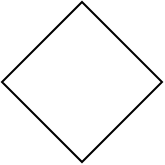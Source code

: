 <mxfile version="24.2.1" type="github">
  <diagram name="Page-1" id="gJuD32REYANUAOO8X32h">
    <mxGraphModel dx="1434" dy="746" grid="1" gridSize="10" guides="1" tooltips="1" connect="1" arrows="1" fold="1" page="1" pageScale="1" pageWidth="850" pageHeight="1100" math="0" shadow="0">
      <root>
        <mxCell id="0" />
        <mxCell id="1" parent="0" />
        <mxCell id="Y8_Mu6E-DmHHrcDuBeY3-2" value="" style="rhombus;whiteSpace=wrap;html=1;" vertex="1" parent="1">
          <mxGeometry x="380" y="260" width="80" height="80" as="geometry" />
        </mxCell>
      </root>
    </mxGraphModel>
  </diagram>
</mxfile>
